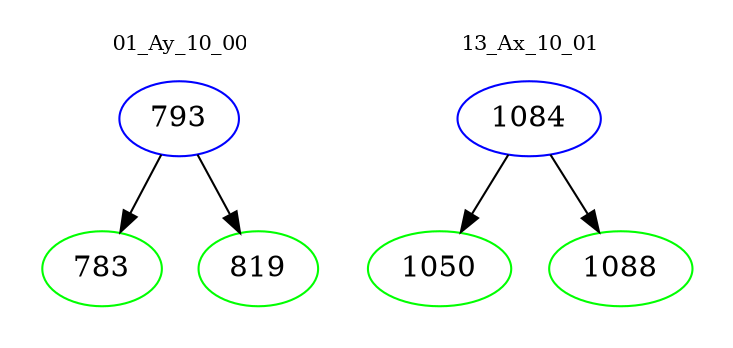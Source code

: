 digraph{
subgraph cluster_0 {
color = white
label = "01_Ay_10_00";
fontsize=10;
T0_793 [label="793", color="blue"]
T0_793 -> T0_783 [color="black"]
T0_783 [label="783", color="green"]
T0_793 -> T0_819 [color="black"]
T0_819 [label="819", color="green"]
}
subgraph cluster_1 {
color = white
label = "13_Ax_10_01";
fontsize=10;
T1_1084 [label="1084", color="blue"]
T1_1084 -> T1_1050 [color="black"]
T1_1050 [label="1050", color="green"]
T1_1084 -> T1_1088 [color="black"]
T1_1088 [label="1088", color="green"]
}
}

